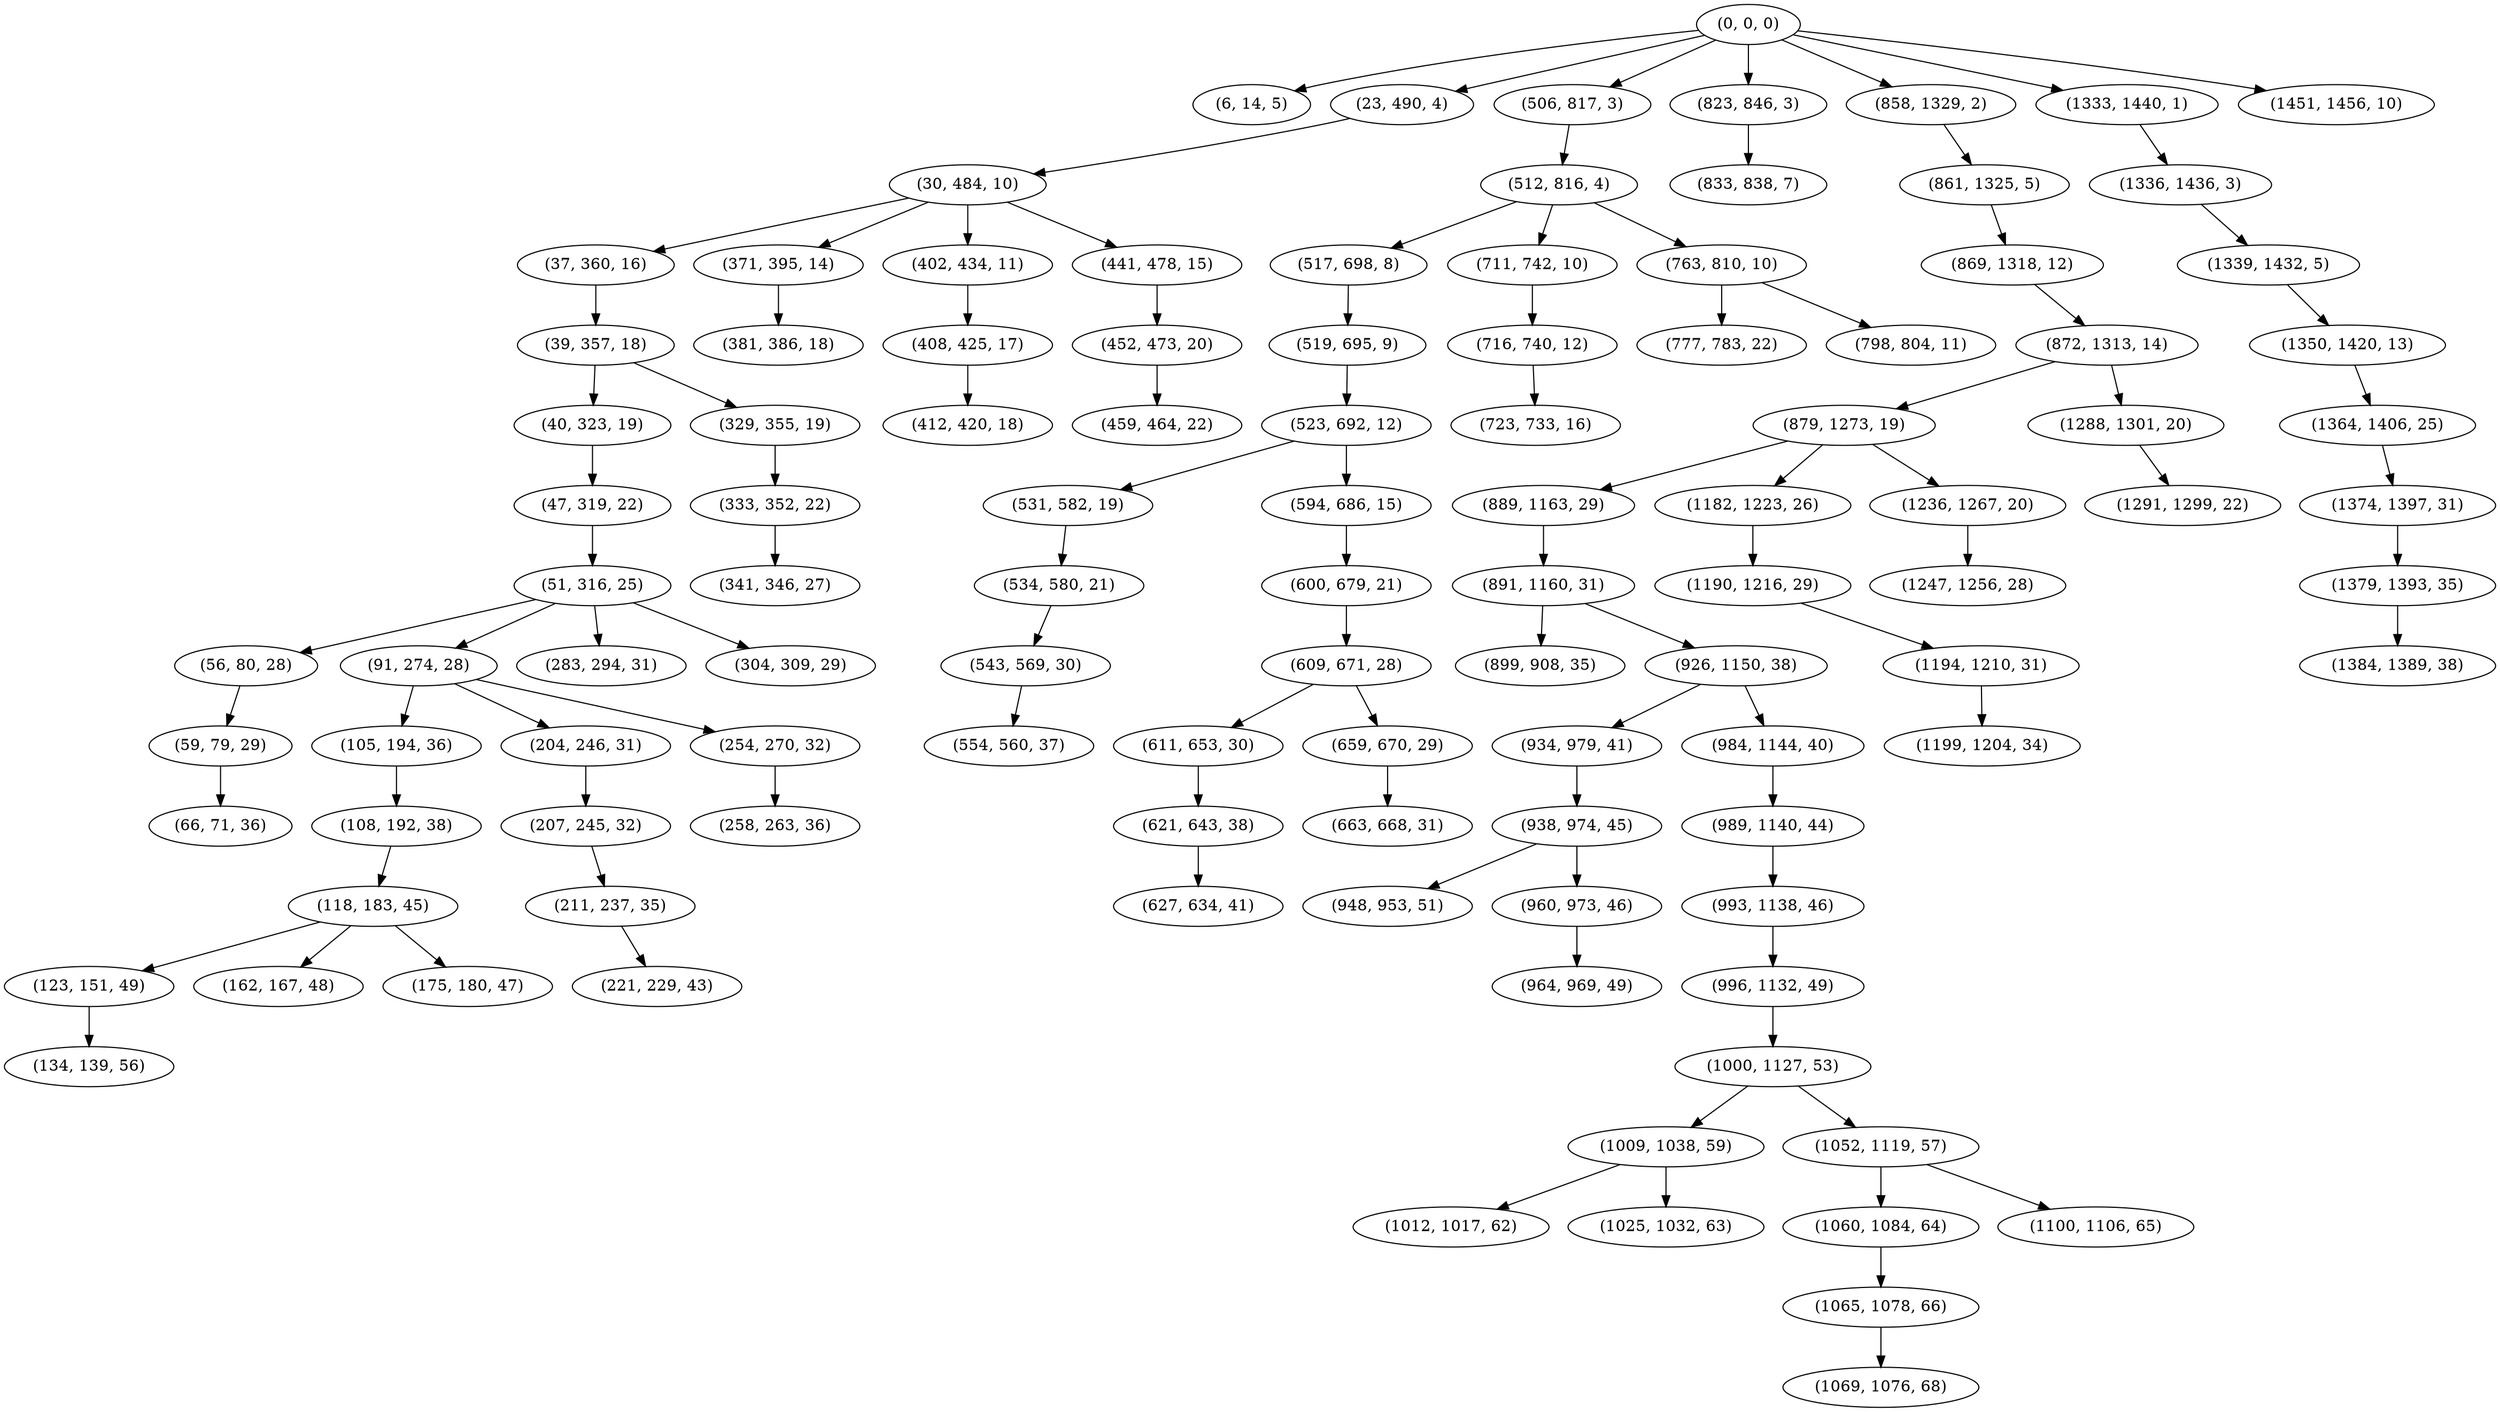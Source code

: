 digraph tree {
    "(0, 0, 0)";
    "(6, 14, 5)";
    "(23, 490, 4)";
    "(30, 484, 10)";
    "(37, 360, 16)";
    "(39, 357, 18)";
    "(40, 323, 19)";
    "(47, 319, 22)";
    "(51, 316, 25)";
    "(56, 80, 28)";
    "(59, 79, 29)";
    "(66, 71, 36)";
    "(91, 274, 28)";
    "(105, 194, 36)";
    "(108, 192, 38)";
    "(118, 183, 45)";
    "(123, 151, 49)";
    "(134, 139, 56)";
    "(162, 167, 48)";
    "(175, 180, 47)";
    "(204, 246, 31)";
    "(207, 245, 32)";
    "(211, 237, 35)";
    "(221, 229, 43)";
    "(254, 270, 32)";
    "(258, 263, 36)";
    "(283, 294, 31)";
    "(304, 309, 29)";
    "(329, 355, 19)";
    "(333, 352, 22)";
    "(341, 346, 27)";
    "(371, 395, 14)";
    "(381, 386, 18)";
    "(402, 434, 11)";
    "(408, 425, 17)";
    "(412, 420, 18)";
    "(441, 478, 15)";
    "(452, 473, 20)";
    "(459, 464, 22)";
    "(506, 817, 3)";
    "(512, 816, 4)";
    "(517, 698, 8)";
    "(519, 695, 9)";
    "(523, 692, 12)";
    "(531, 582, 19)";
    "(534, 580, 21)";
    "(543, 569, 30)";
    "(554, 560, 37)";
    "(594, 686, 15)";
    "(600, 679, 21)";
    "(609, 671, 28)";
    "(611, 653, 30)";
    "(621, 643, 38)";
    "(627, 634, 41)";
    "(659, 670, 29)";
    "(663, 668, 31)";
    "(711, 742, 10)";
    "(716, 740, 12)";
    "(723, 733, 16)";
    "(763, 810, 10)";
    "(777, 783, 22)";
    "(798, 804, 11)";
    "(823, 846, 3)";
    "(833, 838, 7)";
    "(858, 1329, 2)";
    "(861, 1325, 5)";
    "(869, 1318, 12)";
    "(872, 1313, 14)";
    "(879, 1273, 19)";
    "(889, 1163, 29)";
    "(891, 1160, 31)";
    "(899, 908, 35)";
    "(926, 1150, 38)";
    "(934, 979, 41)";
    "(938, 974, 45)";
    "(948, 953, 51)";
    "(960, 973, 46)";
    "(964, 969, 49)";
    "(984, 1144, 40)";
    "(989, 1140, 44)";
    "(993, 1138, 46)";
    "(996, 1132, 49)";
    "(1000, 1127, 53)";
    "(1009, 1038, 59)";
    "(1012, 1017, 62)";
    "(1025, 1032, 63)";
    "(1052, 1119, 57)";
    "(1060, 1084, 64)";
    "(1065, 1078, 66)";
    "(1069, 1076, 68)";
    "(1100, 1106, 65)";
    "(1182, 1223, 26)";
    "(1190, 1216, 29)";
    "(1194, 1210, 31)";
    "(1199, 1204, 34)";
    "(1236, 1267, 20)";
    "(1247, 1256, 28)";
    "(1288, 1301, 20)";
    "(1291, 1299, 22)";
    "(1333, 1440, 1)";
    "(1336, 1436, 3)";
    "(1339, 1432, 5)";
    "(1350, 1420, 13)";
    "(1364, 1406, 25)";
    "(1374, 1397, 31)";
    "(1379, 1393, 35)";
    "(1384, 1389, 38)";
    "(1451, 1456, 10)";
    "(0, 0, 0)" -> "(6, 14, 5)";
    "(0, 0, 0)" -> "(23, 490, 4)";
    "(0, 0, 0)" -> "(506, 817, 3)";
    "(0, 0, 0)" -> "(823, 846, 3)";
    "(0, 0, 0)" -> "(858, 1329, 2)";
    "(0, 0, 0)" -> "(1333, 1440, 1)";
    "(0, 0, 0)" -> "(1451, 1456, 10)";
    "(23, 490, 4)" -> "(30, 484, 10)";
    "(30, 484, 10)" -> "(37, 360, 16)";
    "(30, 484, 10)" -> "(371, 395, 14)";
    "(30, 484, 10)" -> "(402, 434, 11)";
    "(30, 484, 10)" -> "(441, 478, 15)";
    "(37, 360, 16)" -> "(39, 357, 18)";
    "(39, 357, 18)" -> "(40, 323, 19)";
    "(39, 357, 18)" -> "(329, 355, 19)";
    "(40, 323, 19)" -> "(47, 319, 22)";
    "(47, 319, 22)" -> "(51, 316, 25)";
    "(51, 316, 25)" -> "(56, 80, 28)";
    "(51, 316, 25)" -> "(91, 274, 28)";
    "(51, 316, 25)" -> "(283, 294, 31)";
    "(51, 316, 25)" -> "(304, 309, 29)";
    "(56, 80, 28)" -> "(59, 79, 29)";
    "(59, 79, 29)" -> "(66, 71, 36)";
    "(91, 274, 28)" -> "(105, 194, 36)";
    "(91, 274, 28)" -> "(204, 246, 31)";
    "(91, 274, 28)" -> "(254, 270, 32)";
    "(105, 194, 36)" -> "(108, 192, 38)";
    "(108, 192, 38)" -> "(118, 183, 45)";
    "(118, 183, 45)" -> "(123, 151, 49)";
    "(118, 183, 45)" -> "(162, 167, 48)";
    "(118, 183, 45)" -> "(175, 180, 47)";
    "(123, 151, 49)" -> "(134, 139, 56)";
    "(204, 246, 31)" -> "(207, 245, 32)";
    "(207, 245, 32)" -> "(211, 237, 35)";
    "(211, 237, 35)" -> "(221, 229, 43)";
    "(254, 270, 32)" -> "(258, 263, 36)";
    "(329, 355, 19)" -> "(333, 352, 22)";
    "(333, 352, 22)" -> "(341, 346, 27)";
    "(371, 395, 14)" -> "(381, 386, 18)";
    "(402, 434, 11)" -> "(408, 425, 17)";
    "(408, 425, 17)" -> "(412, 420, 18)";
    "(441, 478, 15)" -> "(452, 473, 20)";
    "(452, 473, 20)" -> "(459, 464, 22)";
    "(506, 817, 3)" -> "(512, 816, 4)";
    "(512, 816, 4)" -> "(517, 698, 8)";
    "(512, 816, 4)" -> "(711, 742, 10)";
    "(512, 816, 4)" -> "(763, 810, 10)";
    "(517, 698, 8)" -> "(519, 695, 9)";
    "(519, 695, 9)" -> "(523, 692, 12)";
    "(523, 692, 12)" -> "(531, 582, 19)";
    "(523, 692, 12)" -> "(594, 686, 15)";
    "(531, 582, 19)" -> "(534, 580, 21)";
    "(534, 580, 21)" -> "(543, 569, 30)";
    "(543, 569, 30)" -> "(554, 560, 37)";
    "(594, 686, 15)" -> "(600, 679, 21)";
    "(600, 679, 21)" -> "(609, 671, 28)";
    "(609, 671, 28)" -> "(611, 653, 30)";
    "(609, 671, 28)" -> "(659, 670, 29)";
    "(611, 653, 30)" -> "(621, 643, 38)";
    "(621, 643, 38)" -> "(627, 634, 41)";
    "(659, 670, 29)" -> "(663, 668, 31)";
    "(711, 742, 10)" -> "(716, 740, 12)";
    "(716, 740, 12)" -> "(723, 733, 16)";
    "(763, 810, 10)" -> "(777, 783, 22)";
    "(763, 810, 10)" -> "(798, 804, 11)";
    "(823, 846, 3)" -> "(833, 838, 7)";
    "(858, 1329, 2)" -> "(861, 1325, 5)";
    "(861, 1325, 5)" -> "(869, 1318, 12)";
    "(869, 1318, 12)" -> "(872, 1313, 14)";
    "(872, 1313, 14)" -> "(879, 1273, 19)";
    "(872, 1313, 14)" -> "(1288, 1301, 20)";
    "(879, 1273, 19)" -> "(889, 1163, 29)";
    "(879, 1273, 19)" -> "(1182, 1223, 26)";
    "(879, 1273, 19)" -> "(1236, 1267, 20)";
    "(889, 1163, 29)" -> "(891, 1160, 31)";
    "(891, 1160, 31)" -> "(899, 908, 35)";
    "(891, 1160, 31)" -> "(926, 1150, 38)";
    "(926, 1150, 38)" -> "(934, 979, 41)";
    "(926, 1150, 38)" -> "(984, 1144, 40)";
    "(934, 979, 41)" -> "(938, 974, 45)";
    "(938, 974, 45)" -> "(948, 953, 51)";
    "(938, 974, 45)" -> "(960, 973, 46)";
    "(960, 973, 46)" -> "(964, 969, 49)";
    "(984, 1144, 40)" -> "(989, 1140, 44)";
    "(989, 1140, 44)" -> "(993, 1138, 46)";
    "(993, 1138, 46)" -> "(996, 1132, 49)";
    "(996, 1132, 49)" -> "(1000, 1127, 53)";
    "(1000, 1127, 53)" -> "(1009, 1038, 59)";
    "(1000, 1127, 53)" -> "(1052, 1119, 57)";
    "(1009, 1038, 59)" -> "(1012, 1017, 62)";
    "(1009, 1038, 59)" -> "(1025, 1032, 63)";
    "(1052, 1119, 57)" -> "(1060, 1084, 64)";
    "(1052, 1119, 57)" -> "(1100, 1106, 65)";
    "(1060, 1084, 64)" -> "(1065, 1078, 66)";
    "(1065, 1078, 66)" -> "(1069, 1076, 68)";
    "(1182, 1223, 26)" -> "(1190, 1216, 29)";
    "(1190, 1216, 29)" -> "(1194, 1210, 31)";
    "(1194, 1210, 31)" -> "(1199, 1204, 34)";
    "(1236, 1267, 20)" -> "(1247, 1256, 28)";
    "(1288, 1301, 20)" -> "(1291, 1299, 22)";
    "(1333, 1440, 1)" -> "(1336, 1436, 3)";
    "(1336, 1436, 3)" -> "(1339, 1432, 5)";
    "(1339, 1432, 5)" -> "(1350, 1420, 13)";
    "(1350, 1420, 13)" -> "(1364, 1406, 25)";
    "(1364, 1406, 25)" -> "(1374, 1397, 31)";
    "(1374, 1397, 31)" -> "(1379, 1393, 35)";
    "(1379, 1393, 35)" -> "(1384, 1389, 38)";
}
